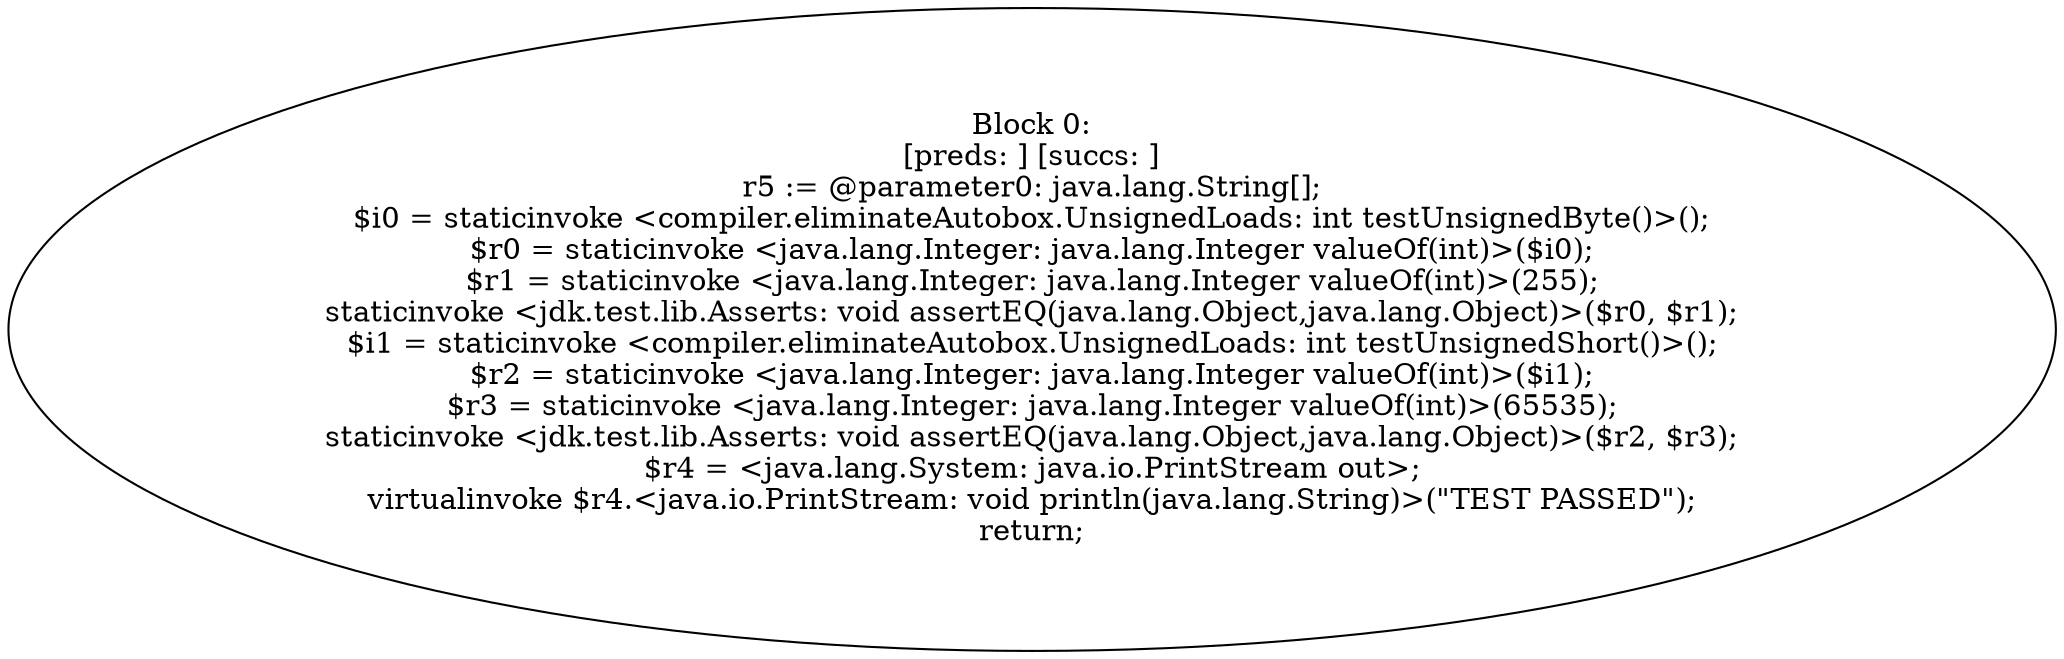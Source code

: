 digraph "unitGraph" {
    "Block 0:
[preds: ] [succs: ]
r5 := @parameter0: java.lang.String[];
$i0 = staticinvoke <compiler.eliminateAutobox.UnsignedLoads: int testUnsignedByte()>();
$r0 = staticinvoke <java.lang.Integer: java.lang.Integer valueOf(int)>($i0);
$r1 = staticinvoke <java.lang.Integer: java.lang.Integer valueOf(int)>(255);
staticinvoke <jdk.test.lib.Asserts: void assertEQ(java.lang.Object,java.lang.Object)>($r0, $r1);
$i1 = staticinvoke <compiler.eliminateAutobox.UnsignedLoads: int testUnsignedShort()>();
$r2 = staticinvoke <java.lang.Integer: java.lang.Integer valueOf(int)>($i1);
$r3 = staticinvoke <java.lang.Integer: java.lang.Integer valueOf(int)>(65535);
staticinvoke <jdk.test.lib.Asserts: void assertEQ(java.lang.Object,java.lang.Object)>($r2, $r3);
$r4 = <java.lang.System: java.io.PrintStream out>;
virtualinvoke $r4.<java.io.PrintStream: void println(java.lang.String)>(\"TEST PASSED\");
return;
"
}
